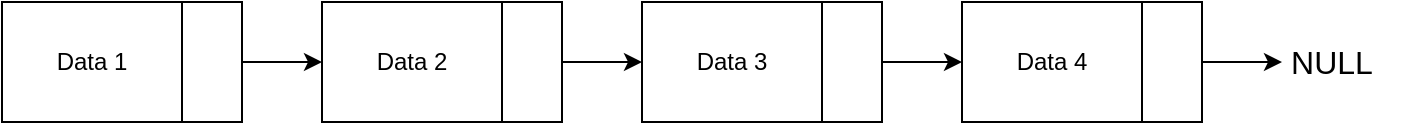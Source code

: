 <mxfile version="15.1.3" type="device"><diagram id="O4IiHkHloOKCAkb_c5TA" name="Страница 1"><mxGraphModel dx="1332" dy="566" grid="1" gridSize="10" guides="1" tooltips="1" connect="1" arrows="1" fold="1" page="1" pageScale="1" pageWidth="1654" pageHeight="2336" math="0" shadow="0"><root><mxCell id="0"/><mxCell id="1" parent="0"/><mxCell id="mtPnaWPRcQ_MQ45mgDaA-1" value="" style="rounded=0;whiteSpace=wrap;html=1;" vertex="1" parent="1"><mxGeometry x="250" y="70" width="120" height="60" as="geometry"/></mxCell><mxCell id="mtPnaWPRcQ_MQ45mgDaA-2" value="Data 1" style="rounded=0;whiteSpace=wrap;html=1;" vertex="1" parent="1"><mxGeometry x="250" y="70" width="90" height="60" as="geometry"/></mxCell><mxCell id="mtPnaWPRcQ_MQ45mgDaA-3" value="" style="endArrow=classic;html=1;exitX=1;exitY=0.5;exitDx=0;exitDy=0;" edge="1" parent="1" source="mtPnaWPRcQ_MQ45mgDaA-1"><mxGeometry width="50" height="50" relative="1" as="geometry"><mxPoint x="300" y="180" as="sourcePoint"/><mxPoint x="410" y="100" as="targetPoint"/></mxGeometry></mxCell><mxCell id="mtPnaWPRcQ_MQ45mgDaA-4" value="" style="rounded=0;whiteSpace=wrap;html=1;" vertex="1" parent="1"><mxGeometry x="410" y="70" width="120" height="60" as="geometry"/></mxCell><mxCell id="mtPnaWPRcQ_MQ45mgDaA-5" value="Data 2" style="rounded=0;whiteSpace=wrap;html=1;" vertex="1" parent="1"><mxGeometry x="410" y="70" width="90" height="60" as="geometry"/></mxCell><mxCell id="mtPnaWPRcQ_MQ45mgDaA-6" value="" style="endArrow=classic;html=1;exitX=1;exitY=0.5;exitDx=0;exitDy=0;" edge="1" parent="1" source="mtPnaWPRcQ_MQ45mgDaA-4"><mxGeometry width="50" height="50" relative="1" as="geometry"><mxPoint x="460" y="180" as="sourcePoint"/><mxPoint x="570" y="100" as="targetPoint"/></mxGeometry></mxCell><mxCell id="mtPnaWPRcQ_MQ45mgDaA-7" value="" style="rounded=0;whiteSpace=wrap;html=1;" vertex="1" parent="1"><mxGeometry x="570" y="70" width="120" height="60" as="geometry"/></mxCell><mxCell id="mtPnaWPRcQ_MQ45mgDaA-8" value="Data 3" style="rounded=0;whiteSpace=wrap;html=1;" vertex="1" parent="1"><mxGeometry x="570" y="70" width="90" height="60" as="geometry"/></mxCell><mxCell id="mtPnaWPRcQ_MQ45mgDaA-9" value="" style="endArrow=classic;html=1;exitX=1;exitY=0.5;exitDx=0;exitDy=0;" edge="1" parent="1" source="mtPnaWPRcQ_MQ45mgDaA-7"><mxGeometry width="50" height="50" relative="1" as="geometry"><mxPoint x="620" y="180" as="sourcePoint"/><mxPoint x="730" y="100" as="targetPoint"/></mxGeometry></mxCell><mxCell id="mtPnaWPRcQ_MQ45mgDaA-13" value="" style="rounded=0;whiteSpace=wrap;html=1;" vertex="1" parent="1"><mxGeometry x="730" y="70" width="120" height="60" as="geometry"/></mxCell><mxCell id="mtPnaWPRcQ_MQ45mgDaA-14" value="Data 4" style="rounded=0;whiteSpace=wrap;html=1;" vertex="1" parent="1"><mxGeometry x="730" y="70" width="90" height="60" as="geometry"/></mxCell><mxCell id="mtPnaWPRcQ_MQ45mgDaA-15" value="" style="endArrow=classic;html=1;exitX=1;exitY=0.5;exitDx=0;exitDy=0;" edge="1" parent="1" source="mtPnaWPRcQ_MQ45mgDaA-13"><mxGeometry width="50" height="50" relative="1" as="geometry"><mxPoint x="780" y="180" as="sourcePoint"/><mxPoint x="890" y="100" as="targetPoint"/></mxGeometry></mxCell><mxCell id="mtPnaWPRcQ_MQ45mgDaA-16" value="&lt;font style=&quot;font-size: 16px&quot;&gt;NULL&lt;/font&gt;" style="text;html=1;strokeColor=none;fillColor=none;align=center;verticalAlign=middle;whiteSpace=wrap;rounded=0;" vertex="1" parent="1"><mxGeometry x="880" y="80" width="70" height="40" as="geometry"/></mxCell></root></mxGraphModel></diagram></mxfile>
